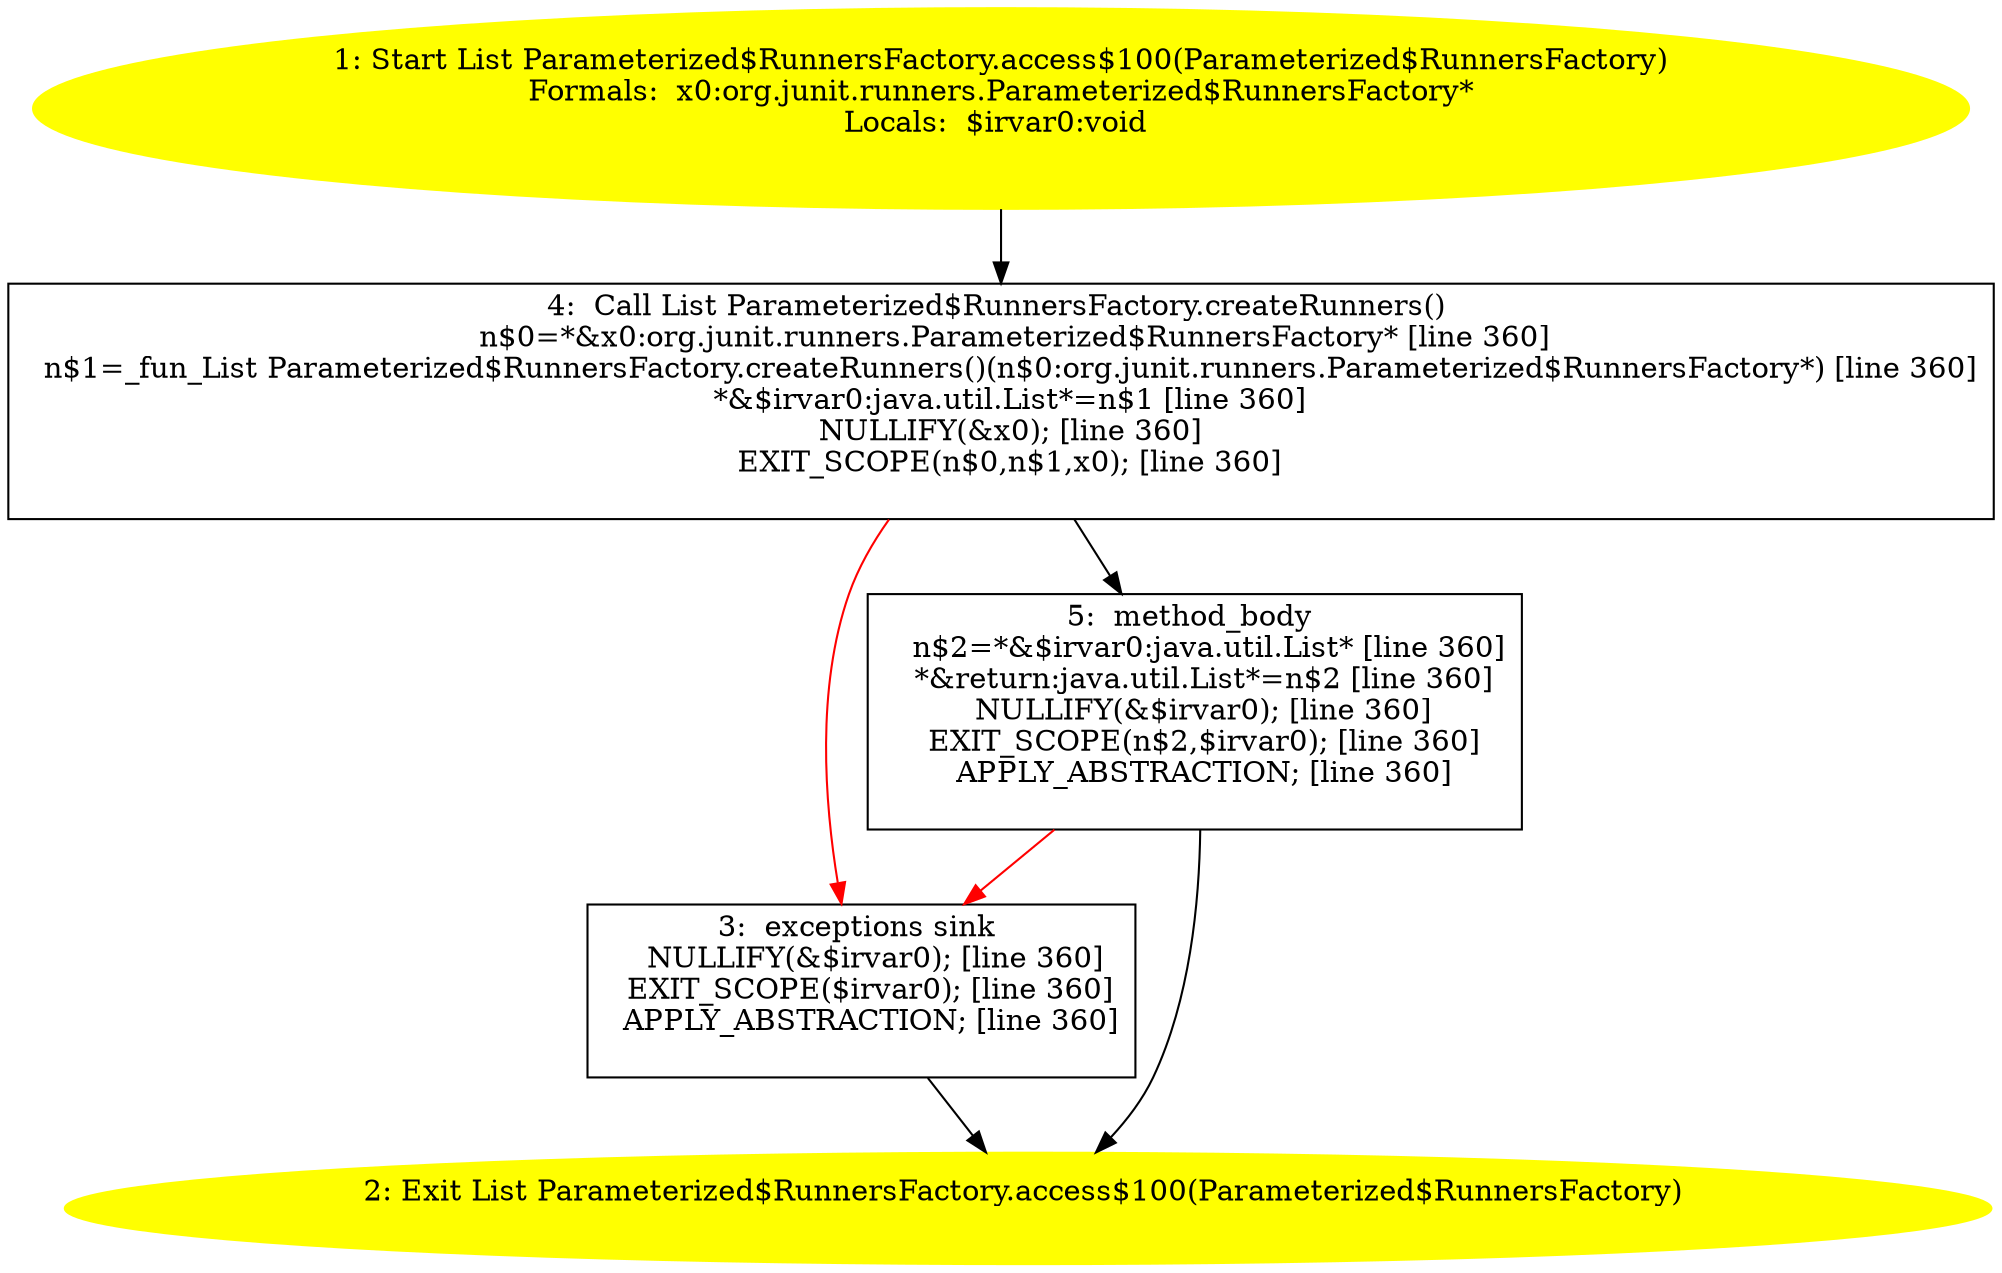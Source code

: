/* @generated */
digraph cfg {
"org.junit.runners.Parameterized$RunnersFactory.access$100(org.junit.runners.Parameterized$RunnersFac.6151e46305ed609b42f9613a8f236d16_1" [label="1: Start List Parameterized$RunnersFactory.access$100(Parameterized$RunnersFactory)\nFormals:  x0:org.junit.runners.Parameterized$RunnersFactory*\nLocals:  $irvar0:void \n  " color=yellow style=filled]
	

	 "org.junit.runners.Parameterized$RunnersFactory.access$100(org.junit.runners.Parameterized$RunnersFac.6151e46305ed609b42f9613a8f236d16_1" -> "org.junit.runners.Parameterized$RunnersFactory.access$100(org.junit.runners.Parameterized$RunnersFac.6151e46305ed609b42f9613a8f236d16_4" ;
"org.junit.runners.Parameterized$RunnersFactory.access$100(org.junit.runners.Parameterized$RunnersFac.6151e46305ed609b42f9613a8f236d16_2" [label="2: Exit List Parameterized$RunnersFactory.access$100(Parameterized$RunnersFactory) \n  " color=yellow style=filled]
	

"org.junit.runners.Parameterized$RunnersFactory.access$100(org.junit.runners.Parameterized$RunnersFac.6151e46305ed609b42f9613a8f236d16_3" [label="3:  exceptions sink \n   NULLIFY(&$irvar0); [line 360]\n  EXIT_SCOPE($irvar0); [line 360]\n  APPLY_ABSTRACTION; [line 360]\n " shape="box"]
	

	 "org.junit.runners.Parameterized$RunnersFactory.access$100(org.junit.runners.Parameterized$RunnersFac.6151e46305ed609b42f9613a8f236d16_3" -> "org.junit.runners.Parameterized$RunnersFactory.access$100(org.junit.runners.Parameterized$RunnersFac.6151e46305ed609b42f9613a8f236d16_2" ;
"org.junit.runners.Parameterized$RunnersFactory.access$100(org.junit.runners.Parameterized$RunnersFac.6151e46305ed609b42f9613a8f236d16_4" [label="4:  Call List Parameterized$RunnersFactory.createRunners() \n   n$0=*&x0:org.junit.runners.Parameterized$RunnersFactory* [line 360]\n  n$1=_fun_List Parameterized$RunnersFactory.createRunners()(n$0:org.junit.runners.Parameterized$RunnersFactory*) [line 360]\n  *&$irvar0:java.util.List*=n$1 [line 360]\n  NULLIFY(&x0); [line 360]\n  EXIT_SCOPE(n$0,n$1,x0); [line 360]\n " shape="box"]
	

	 "org.junit.runners.Parameterized$RunnersFactory.access$100(org.junit.runners.Parameterized$RunnersFac.6151e46305ed609b42f9613a8f236d16_4" -> "org.junit.runners.Parameterized$RunnersFactory.access$100(org.junit.runners.Parameterized$RunnersFac.6151e46305ed609b42f9613a8f236d16_5" ;
	 "org.junit.runners.Parameterized$RunnersFactory.access$100(org.junit.runners.Parameterized$RunnersFac.6151e46305ed609b42f9613a8f236d16_4" -> "org.junit.runners.Parameterized$RunnersFactory.access$100(org.junit.runners.Parameterized$RunnersFac.6151e46305ed609b42f9613a8f236d16_3" [color="red" ];
"org.junit.runners.Parameterized$RunnersFactory.access$100(org.junit.runners.Parameterized$RunnersFac.6151e46305ed609b42f9613a8f236d16_5" [label="5:  method_body \n   n$2=*&$irvar0:java.util.List* [line 360]\n  *&return:java.util.List*=n$2 [line 360]\n  NULLIFY(&$irvar0); [line 360]\n  EXIT_SCOPE(n$2,$irvar0); [line 360]\n  APPLY_ABSTRACTION; [line 360]\n " shape="box"]
	

	 "org.junit.runners.Parameterized$RunnersFactory.access$100(org.junit.runners.Parameterized$RunnersFac.6151e46305ed609b42f9613a8f236d16_5" -> "org.junit.runners.Parameterized$RunnersFactory.access$100(org.junit.runners.Parameterized$RunnersFac.6151e46305ed609b42f9613a8f236d16_2" ;
	 "org.junit.runners.Parameterized$RunnersFactory.access$100(org.junit.runners.Parameterized$RunnersFac.6151e46305ed609b42f9613a8f236d16_5" -> "org.junit.runners.Parameterized$RunnersFactory.access$100(org.junit.runners.Parameterized$RunnersFac.6151e46305ed609b42f9613a8f236d16_3" [color="red" ];
}
